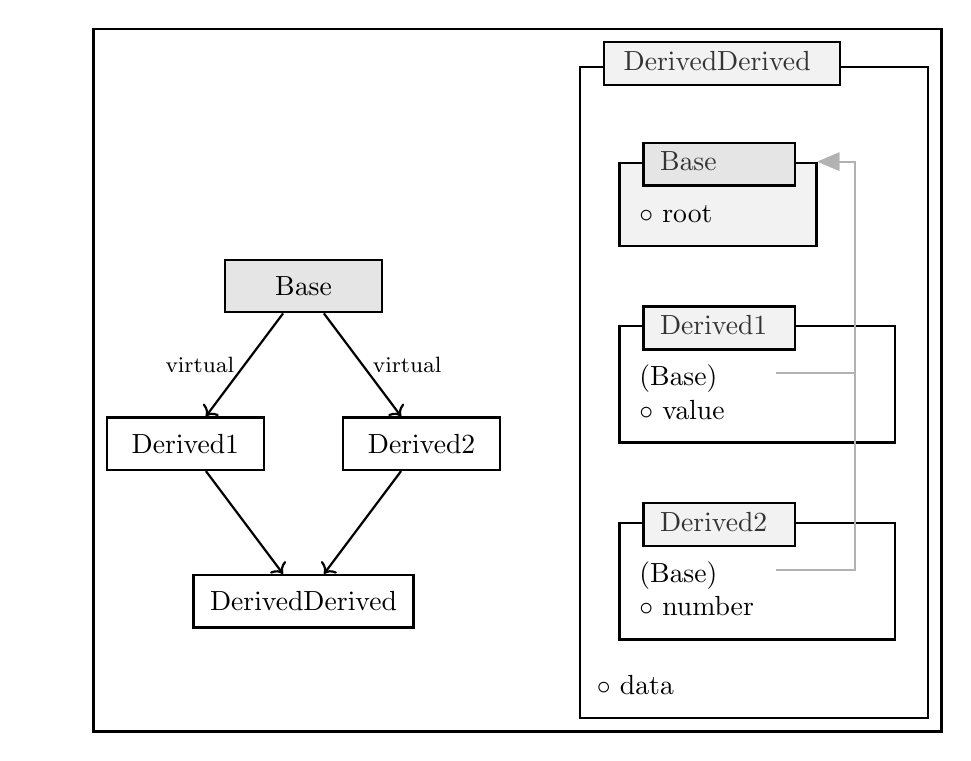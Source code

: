 \usetikzlibrary{backgrounds,positioning}
\usetikzlibrary{decorations.pathreplacing}
\usetikzlibrary{shapes}
\usetikzlibrary{shapes.multipart}
\usetikzlibrary{arrows}
\usetikzlibrary{decorations.markings}

% Usage: \tcolorlet{colorName}{bwColor}{colorColor}
% then define 'tPicColor' to have tikz pictures in color (if they use it).
%%\def\tPicColor{}
\newcommand{\tcolorlet}[3]{%
\ifdefined\tPicColor%
\colorlet{#1}{#3}%
\else%
\colorlet{#1}{#2}%
\fi%
}

%\resizebox {\columnwidth} {!} {    % (2) scale to exact column width
\begin{tikzpicture}[
      background rectangle/.style={fill=white,draw=black,line width=1pt}, show background rectangle,
]

\tcolorlet{fillTestcasetitle}{black!10}{yellow!50}
\tcolorlet{fillTesttitle}{black!5}{green!50}
\tcolorlet{fillTestcase}{black!5}{yellow!20}
\tcolorlet{fillTest}{black!0}{green!20}
\tcolorlet{fillTestsuite}{black!0}{brown!40}
\tikzstyle{fancytitle} =[draw, very thick, text=black!80, rectangle, inner xsep=6pt,yshift=7.2pt,right=0pt, minimum width=3cm]
\tikzstyle{modul} =[text=black!100, rectangle, inner sep=6pt]
\tikzstyle{cpp} =[fill=black!0, draw=black!100, thick]


% testcases layer

  \node at (-0.5cm,-5.5cm) (testcaseU) [modul,cpp,fill=fillTest, minimum width=3.5cm,anchor=south west] {%
        \begin{minipage}{4.0cm}
      \vskip7.5cm
      $\circ$ data\phantom{()}
    \end{minipage}%
  };
  \node[fancytitle,cpp,minimum width=3.0cm,fill=fillTesttitle,xshift=2ex,yshift=-1.5ex] at (testcaseU.north west) (testcaseUtitle) {
        \begin{minipage}{2.5cm}
      DerivedDerived\phantom{g}
    \end{minipage}%
  };


% tests layer

  \node at (0,-2.0cm) (testABody) [modul,cpp,minimum width=3.5cm,fill=fillTest,anchor=south west] {%
	\begin{minipage}{3.0cm}
      \vskip8pt
      (Base) \\
      $\circ$ value\phantom{()}
    \end{minipage}%
  };
  \node[fancytitle,cpp,minimum width=0.5cm,fill=fillTesttitle,anchor=north west,xshift=2ex] at (testABody.north west) (testATitle) {
	\begin{minipage}{1.5cm}
      Derived1\phantom{g}
    \end{minipage}%
  };


  \node at (0.0cm,0.5cm) (testXBody) [modul,cpp,minimum width=2.5cm,fill=fillTestcase,anchor=south west] {%
	\begin{minipage}{2.0cm}
      \vskip8pt
      $\circ$ root\phantom{()}
    \end{minipage}%
  };
  \node[fancytitle,cpp,minimum width=0.5cm,fill=fillTestcasetitle,anchor=north west,xshift=2ex] at (testXBody.north west) (testXTitle) {
	\begin{minipage}{1.5cm}
      Base\phantom{g}
    \end{minipage}%
  };
\draw [-triangle 45,thick,color=black!30] (2cm,-1.1cm) -- (3cm,-1.1cm) |- (testXBody.north east);


  \node at (0,-4.5cm) (testBBody) [modul,cpp,minimum width=3.5cm,fill=fillTest,anchor=south west] {%
	\begin{minipage}{3.0cm}
      \vskip8pt
      (Base) \\
      $\circ$ number\phantom{()}
    \end{minipage}%
  };
  \node[fancytitle,cpp,minimum width=0.5cm,fill=fillTesttitle,anchor=north west,xshift=2ex] at (testBBody.north west) (testBTitle) {
	\begin{minipage}{1.5cm}
      Derived2\phantom{g}
    \end{minipage}%
  };
\draw [-triangle 45,thick,color=black!30] (2cm,-3.6cm) -- (3cm,-3.6cm) |- (testXBody.north east);


\node at (-4cm,-4.0cm) (DD) [modul,cpp,minimum width=2.5cm,fill=fillTest] 
  {DerivedDerived};

\node at (-5.5cm,-2.0cm) (D1) [modul,cpp,minimum width=2.0cm,fill=fillTest] 
  {Derived1};
\node at (-2.5cm,-2.0cm) (D2) [modul,cpp,minimum width=2.0cm,fill=fillTest] 
  {Derived2};

\node at (-4.0cm,0.0cm) (B) [modul,cpp,minimum width=2.0cm,fill=fillTestcasetitle] 
  {Base};

\draw [->,thick] (B) -- (D1) node[pos=0.5,left,font=\footnotesize]{virtual};
\draw [->,thick] (B) -- (D2)  node[pos=0.5,right,font=\footnotesize]{virtual};
\draw [->,thick] (D1) -- (DD);
\draw [->,thick] (D2) -- (DD);



\end{tikzpicture}
%} % resizebox
